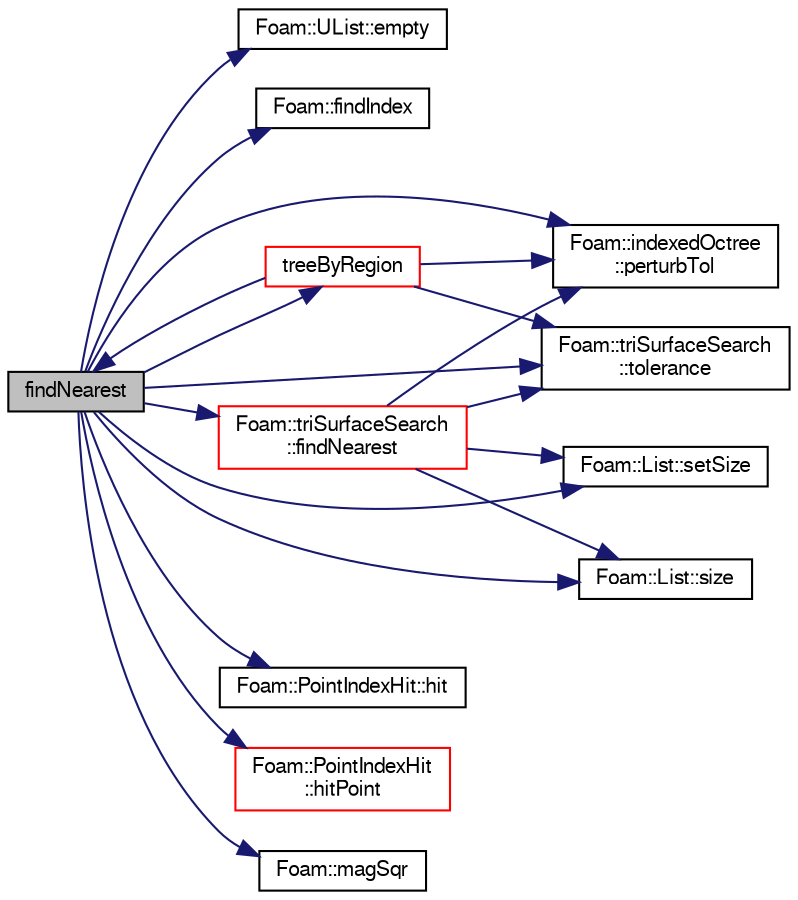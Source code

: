 digraph "findNearest"
{
  bgcolor="transparent";
  edge [fontname="FreeSans",fontsize="10",labelfontname="FreeSans",labelfontsize="10"];
  node [fontname="FreeSans",fontsize="10",shape=record];
  rankdir="LR";
  Node116 [label="findNearest",height=0.2,width=0.4,color="black", fillcolor="grey75", style="filled", fontcolor="black"];
  Node116 -> Node117 [color="midnightblue",fontsize="10",style="solid",fontname="FreeSans"];
  Node117 [label="Foam::UList::empty",height=0.2,width=0.4,color="black",URL="$a25698.html#a644718bb2fb240de962dc3c9a1fdf0dc",tooltip="Return true if the UList is empty (ie, size() is zero). "];
  Node116 -> Node118 [color="midnightblue",fontsize="10",style="solid",fontname="FreeSans"];
  Node118 [label="Foam::findIndex",height=0.2,width=0.4,color="black",URL="$a21124.html#ac16695f83f370df159eed19f92d095fb",tooltip="Find first occurence of given element and return index,. "];
  Node116 -> Node119 [color="midnightblue",fontsize="10",style="solid",fontname="FreeSans"];
  Node119 [label="Foam::triSurfaceSearch\l::findNearest",height=0.2,width=0.4,color="red",URL="$a25530.html#af5a3600f2733be5044e5a922676eb346"];
  Node119 -> Node120 [color="midnightblue",fontsize="10",style="solid",fontname="FreeSans"];
  Node120 [label="Foam::indexedOctree\l::perturbTol",height=0.2,width=0.4,color="black",URL="$a25026.html#a41778d781ef1c7653c69f36a1d5b983c",tooltip="Get the perturbation tolerance. "];
  Node119 -> Node121 [color="midnightblue",fontsize="10",style="solid",fontname="FreeSans"];
  Node121 [label="Foam::triSurfaceSearch\l::tolerance",height=0.2,width=0.4,color="black",URL="$a25530.html#a403d191d8d31d9941405ef8a6992240d",tooltip="Return tolerance to use in searches. "];
  Node119 -> Node144 [color="midnightblue",fontsize="10",style="solid",fontname="FreeSans"];
  Node144 [label="Foam::List::setSize",height=0.2,width=0.4,color="black",URL="$a25694.html#aedb985ffeaf1bdbfeccc2a8730405703",tooltip="Reset size of List. "];
  Node119 -> Node131 [color="midnightblue",fontsize="10",style="solid",fontname="FreeSans"];
  Node131 [label="Foam::List::size",height=0.2,width=0.4,color="black",URL="$a25694.html#a8a5f6fa29bd4b500caf186f60245b384",tooltip="Override size to be inconsistent with allocated storage. "];
  Node116 -> Node152 [color="midnightblue",fontsize="10",style="solid",fontname="FreeSans"];
  Node152 [label="Foam::PointIndexHit::hit",height=0.2,width=0.4,color="black",URL="$a27566.html#aee8dc30bf27cefe419b15f96e594c155",tooltip="Is there a hit. "];
  Node116 -> Node156 [color="midnightblue",fontsize="10",style="solid",fontname="FreeSans"];
  Node156 [label="Foam::PointIndexHit\l::hitPoint",height=0.2,width=0.4,color="red",URL="$a27566.html#a0350feff966a8bc8833a84ca454f1e5e",tooltip="Return hit point. "];
  Node116 -> Node146 [color="midnightblue",fontsize="10",style="solid",fontname="FreeSans"];
  Node146 [label="Foam::magSqr",height=0.2,width=0.4,color="black",URL="$a21124.html#ae6fff2c6981e6d9618aa5038e69def6e"];
  Node116 -> Node120 [color="midnightblue",fontsize="10",style="solid",fontname="FreeSans"];
  Node116 -> Node144 [color="midnightblue",fontsize="10",style="solid",fontname="FreeSans"];
  Node116 -> Node131 [color="midnightblue",fontsize="10",style="solid",fontname="FreeSans"];
  Node116 -> Node121 [color="midnightblue",fontsize="10",style="solid",fontname="FreeSans"];
  Node116 -> Node198 [color="midnightblue",fontsize="10",style="solid",fontname="FreeSans"];
  Node198 [label="treeByRegion",height=0.2,width=0.4,color="red",URL="$a25526.html#ac3b5768cab9bb1f9664f225d85b1e7d9",tooltip="Demand driven construction of octree for each region. "];
  Node198 -> Node116 [color="midnightblue",fontsize="10",style="solid",fontname="FreeSans"];
  Node198 -> Node120 [color="midnightblue",fontsize="10",style="solid",fontname="FreeSans"];
  Node198 -> Node121 [color="midnightblue",fontsize="10",style="solid",fontname="FreeSans"];
}
